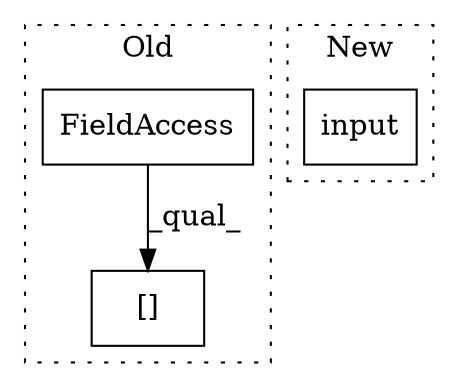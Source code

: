 digraph G {
subgraph cluster0 {
1 [label="[]" a="2" s="17994,18033" l="28,1" shape="box"];
3 [label="FieldAccess" a="22" s="17994" l="27" shape="box"];
label = "Old";
style="dotted";
}
subgraph cluster1 {
2 [label="input" a="32" s="15277" l="7" shape="box"];
label = "New";
style="dotted";
}
3 -> 1 [label="_qual_"];
}